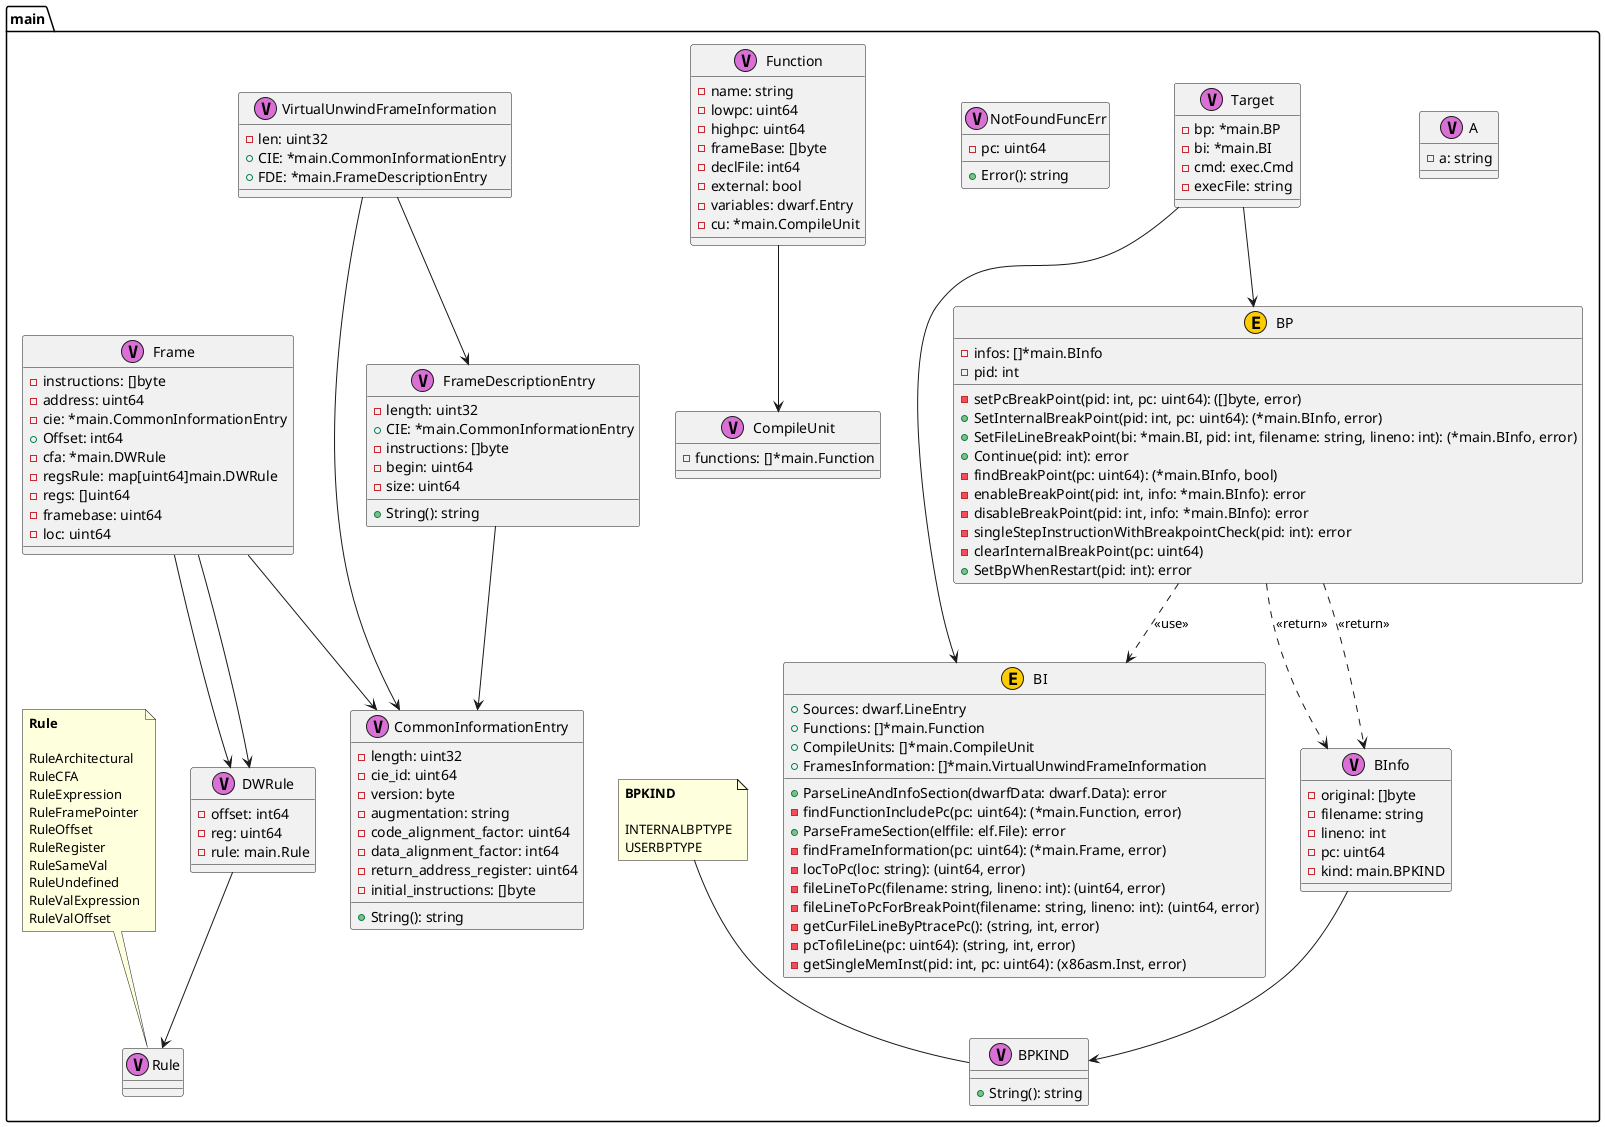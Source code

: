 @startuml

package "main" {
	class "A" as main.A <<V,Orchid>> {
		-a: string
	}
}



package "main" {
	class "BI" as main.BI <<E,#FFCC00>> {
		+Sources: dwarf.LineEntry
		+Functions: []*main.Function
		+CompileUnits: []*main.CompileUnit
		+FramesInformation: []*main.VirtualUnwindFrameInformation
		+ParseLineAndInfoSection(dwarfData: dwarf.Data): error
		-findFunctionIncludePc(pc: uint64): (*main.Function, error)
		+ParseFrameSection(elffile: elf.File): error
		-findFrameInformation(pc: uint64): (*main.Frame, error)
		-locToPc(loc: string): (uint64, error)
		-fileLineToPc(filename: string, lineno: int): (uint64, error)
		-fileLineToPcForBreakPoint(filename: string, lineno: int): (uint64, error)
		-getCurFileLineByPtracePc(): (string, int, error)
		-pcTofileLine(pc: uint64): (string, int, error)
		-getSingleMemInst(pid: int, pc: uint64): (x86asm.Inst, error)
	}
}


package "main" {
	class "BInfo" as main.BInfo <<V,Orchid>> {
		-original: []byte
		-filename: string
		-lineno: int
		-pc: uint64
		-kind: main.BPKIND
	}
}

	main.BInfo --> main.BPKIND


package "main" {
	class "BP" as main.BP <<E,#FFCC00>> {
		-infos: []*main.BInfo
		-pid: int
		-setPcBreakPoint(pid: int, pc: uint64): ([]byte, error)
		+SetInternalBreakPoint(pid: int, pc: uint64): (*main.BInfo, error)
		+SetFileLineBreakPoint(bi: *main.BI, pid: int, filename: string, lineno: int): (*main.BInfo, error)
		+Continue(pid: int): error
		-findBreakPoint(pc: uint64): (*main.BInfo, bool)
		-enableBreakPoint(pid: int, info: *main.BInfo): error
		-disableBreakPoint(pid: int, info: *main.BInfo): error
		-singleStepInstructionWithBreakpointCheck(pid: int): error
		-clearInternalBreakPoint(pc: uint64)
		+SetBpWhenRestart(pid: int): error
	}
}


	main.BP ..> main.BInfo : <<return>> 
	main.BP ..> main.BI : <<use>>
	main.BP ..> main.BInfo : <<return>> 

package "main" {
	class "BPKIND" as main.BPKIND <<V,Orchid>> {
		+String(): string
	}
}



package "main" {
	class "CommonInformationEntry" as main.CommonInformationEntry <<V,Orchid>> {
		-length: uint32
		-cie_id: uint64
		-version: byte
		-augmentation: string
		-code_alignment_factor: uint64
		-data_alignment_factor: int64
		-return_address_register: uint64
		-initial_instructions: []byte
		+String(): string
	}
}



package "main" {
	class "CompileUnit" as main.CompileUnit <<V,Orchid>> {
		-functions: []*main.Function
	}
}



package "main" {
	class "DWRule" as main.DWRule <<V,Orchid>> {
		-offset: int64
		-reg: uint64
		-rule: main.Rule
	}
}

	main.DWRule --> main.Rule


package "main" {
	class "Frame" as main.Frame <<V,Orchid>> {
		-instructions: []byte
		-address: uint64
		-cie: *main.CommonInformationEntry
		+Offset: int64
		-cfa: *main.DWRule
		-regsRule: map[uint64]main.DWRule
		-regs: []uint64
		-framebase: uint64
		-loc: uint64
	}
}

	main.Frame --> main.CommonInformationEntry
	main.Frame --> main.DWRule
	main.Frame --> main.DWRule


package "main" {
	class "FrameDescriptionEntry" as main.FrameDescriptionEntry <<V,Orchid>> {
		-length: uint32
		+CIE: *main.CommonInformationEntry
		-instructions: []byte
		-begin: uint64
		-size: uint64
		+String(): string
	}
}

	main.FrameDescriptionEntry --> main.CommonInformationEntry


package "main" {
	class "Function" as main.Function <<V,Orchid>> {
		-name: string
		-lowpc: uint64
		-highpc: uint64
		-frameBase: []byte
		-declFile: int64
		-external: bool
		-variables: dwarf.Entry
		-cu: *main.CompileUnit
	}
}

	main.Function --> main.CompileUnit


package "main" {
	class "NotFoundFuncErr" as main.NotFoundFuncErr <<V,Orchid>> {
		-pc: uint64
		+Error(): string
	}
}



package "main" {
	class "Rule" as main.Rule <<V,Orchid>>
}



package "main" {
	class "Target" as main.Target <<V,Orchid>> {
		-bp: *main.BP
		-bi: *main.BI
		-cmd: exec.Cmd
		-execFile: string
	}
}

	main.Target --> main.BP
	main.Target --> main.BI


package "main" {
	class "VirtualUnwindFrameInformation" as main.VirtualUnwindFrameInformation <<V,Orchid>> {
		-len: uint32
		+CIE: *main.CommonInformationEntry
		+FDE: *main.FrameDescriptionEntry
	}
}

	main.VirtualUnwindFrameInformation --> main.CommonInformationEntry
	main.VirtualUnwindFrameInformation --> main.FrameDescriptionEntry



package "main" {
	note as N_main_BPKIND
		<b>BPKIND</b>

		INTERNALBPTYPE
		USERBPTYPE
	end note
}
N_main_BPKIND --> main.BPKIND
package "main" {
	note as N_main_Rule
		<b>Rule</b>

		RuleArchitectural
		RuleCFA
		RuleExpression
		RuleFramePointer
		RuleOffset
		RuleRegister
		RuleSameVal
		RuleUndefined
		RuleValExpression
		RuleValOffset
	end note
}
N_main_Rule --> main.Rule

@enduml
